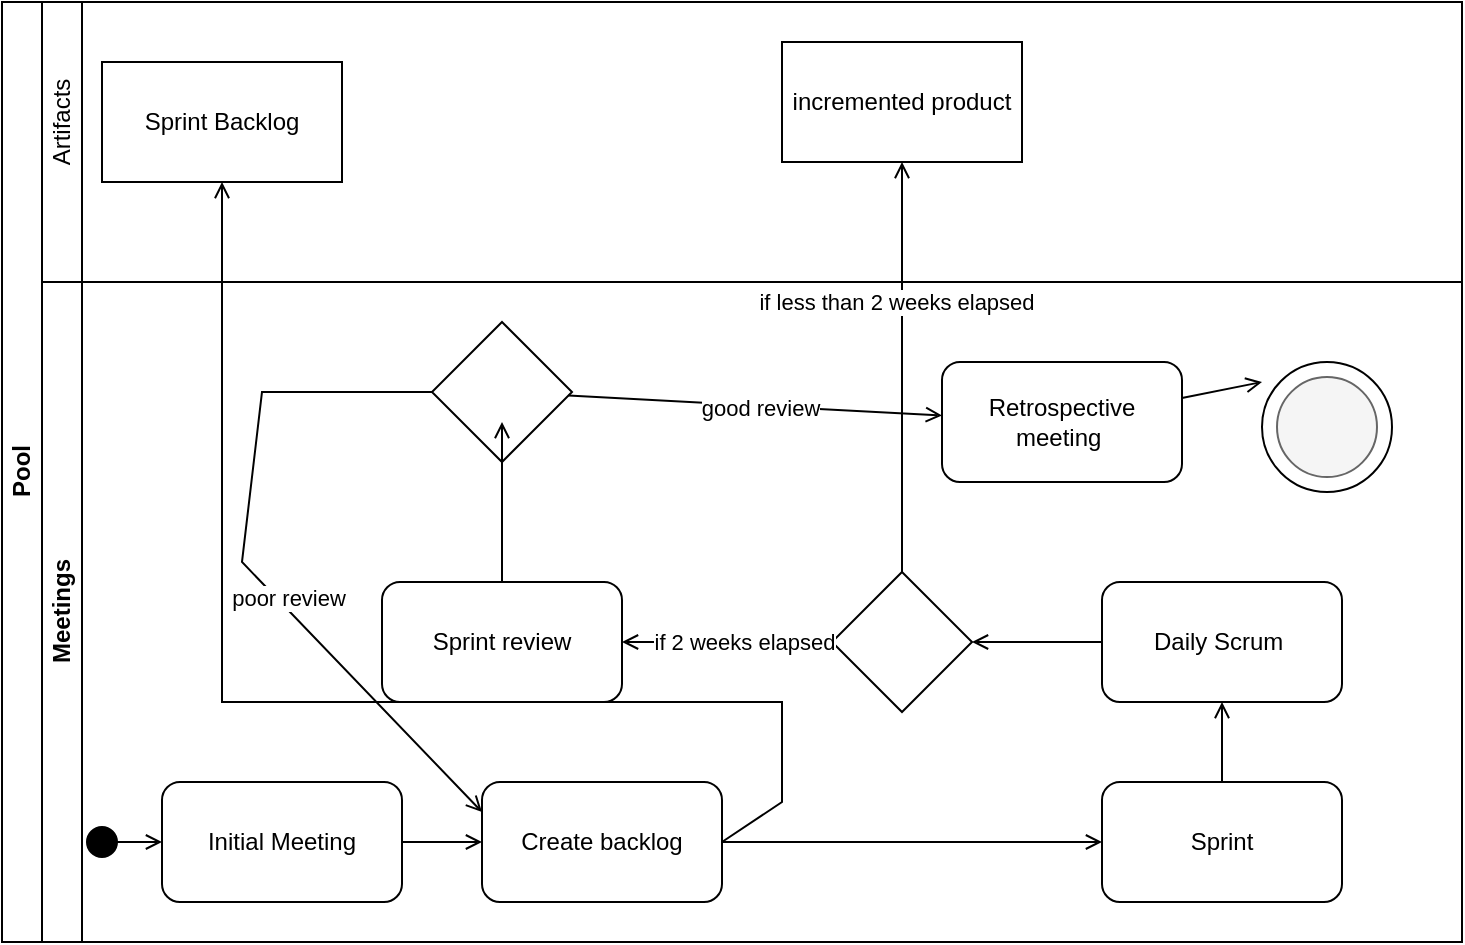 <mxfile version="22.1.5" type="github">
  <diagram name="Page-1" id="aLXyriTo7gUPUwi7o5uM">
    <mxGraphModel dx="1224" dy="817" grid="1" gridSize="10" guides="1" tooltips="1" connect="1" arrows="1" fold="1" page="1" pageScale="1" pageWidth="850" pageHeight="1100" math="0" shadow="0">
      <root>
        <mxCell id="0" />
        <mxCell id="1" parent="0" />
        <mxCell id="b-DQrlXW467pQjjNaK2d-1" value="Pool" style="swimlane;html=1;childLayout=stackLayout;resizeParent=1;resizeParentMax=0;horizontal=0;startSize=20;horizontalStack=0;" parent="1" vertex="1">
          <mxGeometry x="80" y="50" width="730" height="470" as="geometry" />
        </mxCell>
        <mxCell id="b-DQrlXW467pQjjNaK2d-2" value="" style="swimlane;html=1;startSize=20;horizontal=0;" parent="b-DQrlXW467pQjjNaK2d-1" vertex="1">
          <mxGeometry x="20" width="710" height="140" as="geometry">
            <mxRectangle x="20" width="710" height="40" as="alternateBounds" />
          </mxGeometry>
        </mxCell>
        <mxCell id="b-DQrlXW467pQjjNaK2d-9" value="Artifacts" style="text;html=1;strokeColor=none;fillColor=none;align=center;verticalAlign=middle;whiteSpace=wrap;rounded=0;rotation=-90;" parent="b-DQrlXW467pQjjNaK2d-2" vertex="1">
          <mxGeometry x="-20" y="45" width="60" height="30" as="geometry" />
        </mxCell>
        <mxCell id="b-DQrlXW467pQjjNaK2d-44" value="incremented product" style="rounded=0;whiteSpace=wrap;html=1;" parent="b-DQrlXW467pQjjNaK2d-2" vertex="1">
          <mxGeometry x="370" y="20" width="120" height="60" as="geometry" />
        </mxCell>
        <mxCell id="b-DQrlXW467pQjjNaK2d-29" value="Sprint Backlog" style="rounded=0;whiteSpace=wrap;html=1;" parent="b-DQrlXW467pQjjNaK2d-2" vertex="1">
          <mxGeometry x="30" y="30" width="120" height="60" as="geometry" />
        </mxCell>
        <mxCell id="b-DQrlXW467pQjjNaK2d-10" value="Meetings" style="swimlane;html=1;startSize=20;horizontal=0;" parent="b-DQrlXW467pQjjNaK2d-1" vertex="1">
          <mxGeometry x="20" y="140" width="710" height="330" as="geometry" />
        </mxCell>
        <mxCell id="b-DQrlXW467pQjjNaK2d-5" value="" style="endArrow=open;html=1;rounded=0;endFill=0;startArrow=oval;startFill=1;endSize=6;targetPerimeterSpacing=0;sourcePerimeterSpacing=0;startSize=15;" parent="b-DQrlXW467pQjjNaK2d-10" target="b-DQrlXW467pQjjNaK2d-31" edge="1">
          <mxGeometry width="50" height="50" relative="1" as="geometry">
            <mxPoint x="30" y="280" as="sourcePoint" />
            <mxPoint x="60" y="70" as="targetPoint" />
          </mxGeometry>
        </mxCell>
        <mxCell id="b-DQrlXW467pQjjNaK2d-3" value="Create backlog" style="rounded=1;whiteSpace=wrap;html=1;" parent="b-DQrlXW467pQjjNaK2d-10" vertex="1">
          <mxGeometry x="220" y="250" width="120" height="60" as="geometry" />
        </mxCell>
        <mxCell id="b-DQrlXW467pQjjNaK2d-8" value="" style="endArrow=open;html=1;rounded=0;endFill=0;" parent="b-DQrlXW467pQjjNaK2d-10" source="b-DQrlXW467pQjjNaK2d-3" target="b-DQrlXW467pQjjNaK2d-30" edge="1">
          <mxGeometry width="50" height="50" relative="1" as="geometry">
            <mxPoint x="510" y="280" as="sourcePoint" />
            <mxPoint x="500" y="279.5" as="targetPoint" />
          </mxGeometry>
        </mxCell>
        <mxCell id="b-DQrlXW467pQjjNaK2d-30" value="Sprint" style="rounded=1;whiteSpace=wrap;html=1;" parent="b-DQrlXW467pQjjNaK2d-10" vertex="1">
          <mxGeometry x="530" y="250" width="120" height="60" as="geometry" />
        </mxCell>
        <mxCell id="b-DQrlXW467pQjjNaK2d-31" value="Initial Meeting" style="rounded=1;whiteSpace=wrap;html=1;" parent="b-DQrlXW467pQjjNaK2d-10" vertex="1">
          <mxGeometry x="60" y="250" width="120" height="60" as="geometry" />
        </mxCell>
        <mxCell id="b-DQrlXW467pQjjNaK2d-32" value="" style="endArrow=open;html=1;rounded=0;endFill=0;" parent="b-DQrlXW467pQjjNaK2d-10" source="b-DQrlXW467pQjjNaK2d-31" target="b-DQrlXW467pQjjNaK2d-3" edge="1">
          <mxGeometry width="50" height="50" relative="1" as="geometry">
            <mxPoint x="350" y="290" as="sourcePoint" />
            <mxPoint x="380" y="290" as="targetPoint" />
          </mxGeometry>
        </mxCell>
        <mxCell id="b-DQrlXW467pQjjNaK2d-12" value="Daily Scrum&amp;nbsp;" style="rounded=1;whiteSpace=wrap;html=1;" parent="b-DQrlXW467pQjjNaK2d-10" vertex="1">
          <mxGeometry x="530" y="150" width="120" height="60" as="geometry" />
        </mxCell>
        <mxCell id="b-DQrlXW467pQjjNaK2d-34" value="" style="endArrow=open;html=1;rounded=0;endFill=0;" parent="b-DQrlXW467pQjjNaK2d-10" source="b-DQrlXW467pQjjNaK2d-30" target="b-DQrlXW467pQjjNaK2d-12" edge="1">
          <mxGeometry width="50" height="50" relative="1" as="geometry">
            <mxPoint x="500" y="290" as="sourcePoint" />
            <mxPoint x="540" y="290" as="targetPoint" />
          </mxGeometry>
        </mxCell>
        <mxCell id="b-DQrlXW467pQjjNaK2d-35" value="" style="rhombus;whiteSpace=wrap;html=1;" parent="b-DQrlXW467pQjjNaK2d-10" vertex="1">
          <mxGeometry x="395" y="145" width="70" height="70" as="geometry" />
        </mxCell>
        <mxCell id="b-DQrlXW467pQjjNaK2d-36" value="" style="endArrow=open;html=1;rounded=0;endFill=0;" parent="b-DQrlXW467pQjjNaK2d-10" source="b-DQrlXW467pQjjNaK2d-12" target="b-DQrlXW467pQjjNaK2d-35" edge="1">
          <mxGeometry width="50" height="50" relative="1" as="geometry">
            <mxPoint x="500" y="290" as="sourcePoint" />
            <mxPoint x="540" y="290" as="targetPoint" />
          </mxGeometry>
        </mxCell>
        <mxCell id="b-DQrlXW467pQjjNaK2d-39" value="Sprint review" style="rounded=1;whiteSpace=wrap;html=1;" parent="b-DQrlXW467pQjjNaK2d-10" vertex="1">
          <mxGeometry x="170" y="150" width="120" height="60" as="geometry" />
        </mxCell>
        <mxCell id="b-DQrlXW467pQjjNaK2d-38" value="" style="endArrow=open;html=1;rounded=0;endFill=0;" parent="b-DQrlXW467pQjjNaK2d-10" source="b-DQrlXW467pQjjNaK2d-35" target="b-DQrlXW467pQjjNaK2d-39" edge="1">
          <mxGeometry width="50" height="50" relative="1" as="geometry">
            <mxPoint x="510" y="300" as="sourcePoint" />
            <mxPoint x="250" y="180" as="targetPoint" />
          </mxGeometry>
        </mxCell>
        <mxCell id="b-DQrlXW467pQjjNaK2d-40" value="if 2 weeks elapsed" style="edgeLabel;html=1;align=center;verticalAlign=middle;resizable=0;points=[];" parent="b-DQrlXW467pQjjNaK2d-38" vertex="1" connectable="0">
          <mxGeometry x="0.184" y="2" relative="1" as="geometry">
            <mxPoint x="18" y="-2" as="offset" />
          </mxGeometry>
        </mxCell>
        <mxCell id="b-DQrlXW467pQjjNaK2d-48" value="" style="rhombus;whiteSpace=wrap;html=1;" parent="b-DQrlXW467pQjjNaK2d-10" vertex="1">
          <mxGeometry x="195" y="20" width="70" height="70" as="geometry" />
        </mxCell>
        <mxCell id="b-DQrlXW467pQjjNaK2d-49" value="" style="endArrow=open;html=1;rounded=0;endFill=0;entryX=0;entryY=0.25;entryDx=0;entryDy=0;" parent="b-DQrlXW467pQjjNaK2d-10" source="b-DQrlXW467pQjjNaK2d-48" target="b-DQrlXW467pQjjNaK2d-3" edge="1">
          <mxGeometry width="50" height="50" relative="1" as="geometry">
            <mxPoint x="195" y="54.58" as="sourcePoint" />
            <mxPoint x="110" y="190" as="targetPoint" />
            <Array as="points">
              <mxPoint x="110" y="55" />
              <mxPoint x="100" y="140" />
            </Array>
          </mxGeometry>
        </mxCell>
        <mxCell id="b-DQrlXW467pQjjNaK2d-50" value="poor review" style="edgeLabel;html=1;align=center;verticalAlign=middle;resizable=0;points=[];" parent="b-DQrlXW467pQjjNaK2d-49" vertex="1" connectable="0">
          <mxGeometry x="0.121" y="-1" relative="1" as="geometry">
            <mxPoint x="8" y="1" as="offset" />
          </mxGeometry>
        </mxCell>
        <mxCell id="b-DQrlXW467pQjjNaK2d-53" value="Retrospective meeting&amp;nbsp;" style="rounded=1;whiteSpace=wrap;html=1;" parent="b-DQrlXW467pQjjNaK2d-10" vertex="1">
          <mxGeometry x="450" y="40" width="120" height="60" as="geometry" />
        </mxCell>
        <mxCell id="b-DQrlXW467pQjjNaK2d-51" value="" style="endArrow=open;html=1;rounded=0;endFill=0;" parent="b-DQrlXW467pQjjNaK2d-10" source="b-DQrlXW467pQjjNaK2d-48" target="b-DQrlXW467pQjjNaK2d-53" edge="1">
          <mxGeometry width="50" height="50" relative="1" as="geometry">
            <mxPoint x="550" y="200" as="sourcePoint" />
            <mxPoint x="360" y="55" as="targetPoint" />
          </mxGeometry>
        </mxCell>
        <mxCell id="b-DQrlXW467pQjjNaK2d-52" value="good review" style="edgeLabel;html=1;align=center;verticalAlign=middle;resizable=0;points=[];" parent="b-DQrlXW467pQjjNaK2d-51" vertex="1" connectable="0">
          <mxGeometry x="0.154" y="-1" relative="1" as="geometry">
            <mxPoint x="-12" y="-1" as="offset" />
          </mxGeometry>
        </mxCell>
        <mxCell id="b-DQrlXW467pQjjNaK2d-25" value="" style="ellipse;whiteSpace=wrap;html=1;aspect=fixed;" parent="b-DQrlXW467pQjjNaK2d-10" vertex="1">
          <mxGeometry x="610" y="40" width="65" height="65" as="geometry" />
        </mxCell>
        <mxCell id="b-DQrlXW467pQjjNaK2d-26" value="" style="ellipse;whiteSpace=wrap;html=1;aspect=fixed;fillColor=#f5f5f5;strokeColor=#666666;fontColor=#333333;" parent="b-DQrlXW467pQjjNaK2d-10" vertex="1">
          <mxGeometry x="617.5" y="47.5" width="50" height="50" as="geometry" />
        </mxCell>
        <mxCell id="b-DQrlXW467pQjjNaK2d-4" value="" style="endArrow=open;html=1;rounded=0;exitX=1;exitY=0.5;exitDx=0;exitDy=0;endFill=0;" parent="b-DQrlXW467pQjjNaK2d-1" source="b-DQrlXW467pQjjNaK2d-3" target="b-DQrlXW467pQjjNaK2d-29" edge="1">
          <mxGeometry width="50" height="50" relative="1" as="geometry">
            <mxPoint x="310" y="550" as="sourcePoint" />
            <mxPoint x="110" y="350" as="targetPoint" />
            <Array as="points">
              <mxPoint x="390" y="400" />
              <mxPoint x="390" y="350" />
              <mxPoint x="110" y="350" />
            </Array>
          </mxGeometry>
        </mxCell>
        <mxCell id="b-DQrlXW467pQjjNaK2d-41" value="" style="endArrow=open;html=1;rounded=0;endFill=0;" parent="b-DQrlXW467pQjjNaK2d-1" source="b-DQrlXW467pQjjNaK2d-35" target="b-DQrlXW467pQjjNaK2d-44" edge="1">
          <mxGeometry width="50" height="50" relative="1" as="geometry">
            <mxPoint x="560" y="310" as="sourcePoint" />
            <mxPoint x="450" y="160" as="targetPoint" />
          </mxGeometry>
        </mxCell>
        <mxCell id="b-DQrlXW467pQjjNaK2d-45" value="if less than 2 weeks elapsed" style="edgeLabel;html=1;align=center;verticalAlign=middle;resizable=0;points=[];" parent="b-DQrlXW467pQjjNaK2d-41" vertex="1" connectable="0">
          <mxGeometry x="0.321" y="3" relative="1" as="geometry">
            <mxPoint as="offset" />
          </mxGeometry>
        </mxCell>
        <mxCell id="b-DQrlXW467pQjjNaK2d-47" value="" style="endArrow=open;html=1;rounded=0;endFill=0;" parent="1" source="b-DQrlXW467pQjjNaK2d-39" edge="1">
          <mxGeometry width="50" height="50" relative="1" as="geometry">
            <mxPoint x="640" y="360" as="sourcePoint" />
            <mxPoint x="330" y="260" as="targetPoint" />
          </mxGeometry>
        </mxCell>
        <mxCell id="b-DQrlXW467pQjjNaK2d-55" value="" style="endArrow=open;html=1;rounded=0;endFill=0;" parent="1" source="b-DQrlXW467pQjjNaK2d-53" edge="1">
          <mxGeometry width="50" height="50" relative="1" as="geometry">
            <mxPoint x="640" y="360" as="sourcePoint" />
            <mxPoint x="710" y="240" as="targetPoint" />
          </mxGeometry>
        </mxCell>
      </root>
    </mxGraphModel>
  </diagram>
</mxfile>
